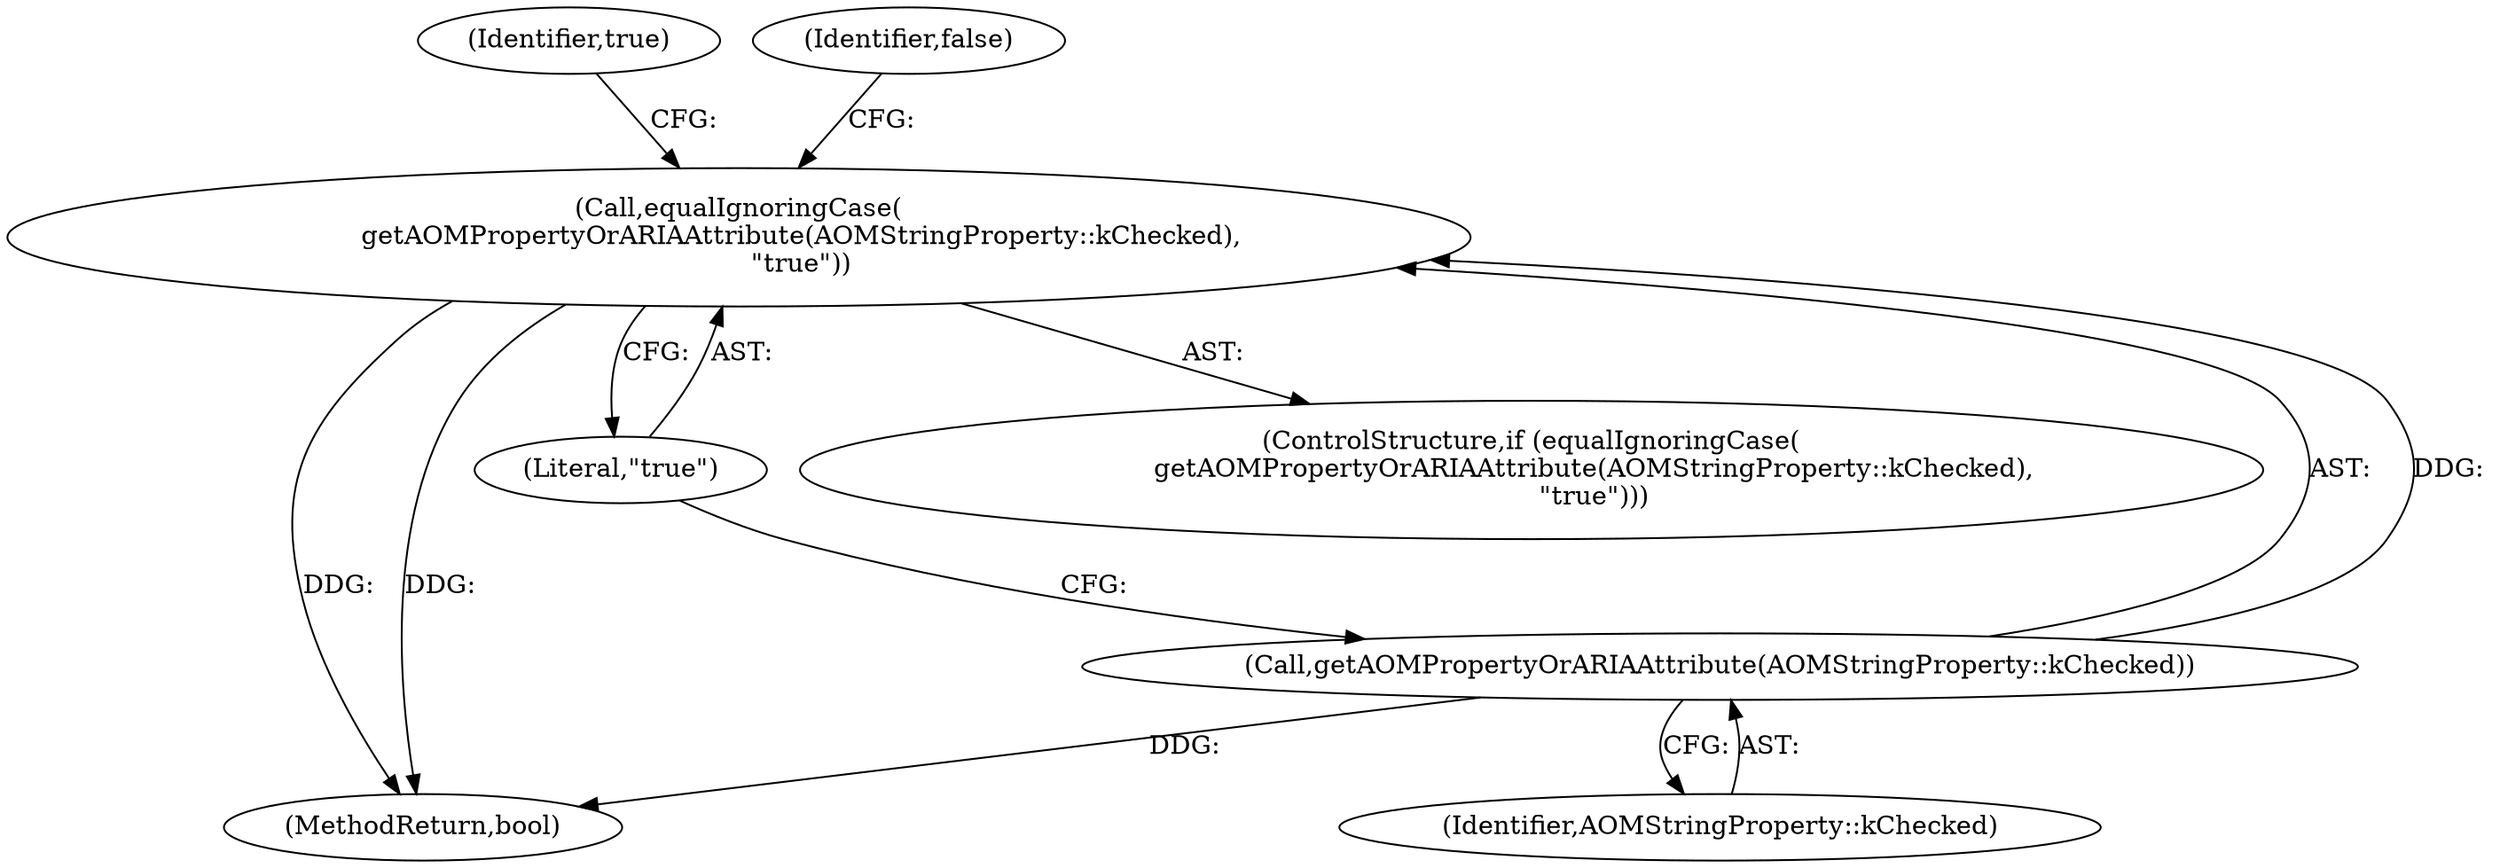 digraph "1_Chrome_d27468a832d5316884bd02f459cbf493697fd7e1_12@del" {
"1000126" [label="(Call,equalIgnoringCase(\n               getAOMPropertyOrARIAAttribute(AOMStringProperty::kChecked),\n               \"true\"))"];
"1000127" [label="(Call,getAOMPropertyOrARIAAttribute(AOMStringProperty::kChecked))"];
"1000127" [label="(Call,getAOMPropertyOrARIAAttribute(AOMStringProperty::kChecked))"];
"1000138" [label="(MethodReturn,bool)"];
"1000129" [label="(Literal,\"true\")"];
"1000131" [label="(Identifier,true)"];
"1000126" [label="(Call,equalIgnoringCase(\n               getAOMPropertyOrARIAAttribute(AOMStringProperty::kChecked),\n               \"true\"))"];
"1000128" [label="(Identifier,AOMStringProperty::kChecked)"];
"1000133" [label="(Identifier,false)"];
"1000125" [label="(ControlStructure,if (equalIgnoringCase(\n               getAOMPropertyOrARIAAttribute(AOMStringProperty::kChecked),\n               \"true\")))"];
"1000126" -> "1000125"  [label="AST: "];
"1000126" -> "1000129"  [label="CFG: "];
"1000127" -> "1000126"  [label="AST: "];
"1000129" -> "1000126"  [label="AST: "];
"1000131" -> "1000126"  [label="CFG: "];
"1000133" -> "1000126"  [label="CFG: "];
"1000126" -> "1000138"  [label="DDG: "];
"1000126" -> "1000138"  [label="DDG: "];
"1000127" -> "1000126"  [label="DDG: "];
"1000127" -> "1000128"  [label="CFG: "];
"1000128" -> "1000127"  [label="AST: "];
"1000129" -> "1000127"  [label="CFG: "];
"1000127" -> "1000138"  [label="DDG: "];
}
